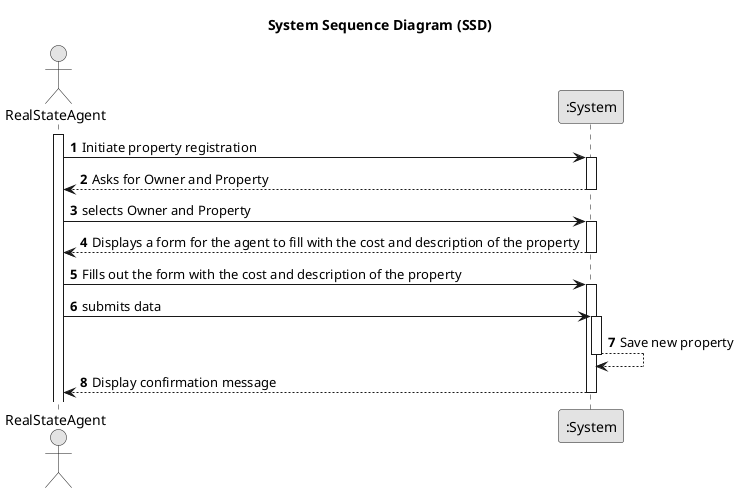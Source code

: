 @startuml
skinparam monochrome true
skinparam packageStyle rectangle
skinparam shadowing false

title System Sequence Diagram (SSD)

autonumber
actor "RealStateAgent" as User
participant ":System" as System

activate User

    User -> System : Initiate property registration
    activate System

    System --> User : Asks for Owner and Property
    deactivate System

    User -> System : selects Owner and Property
    activate System

    System --> User : Displays a form for the agent to fill with the cost and description of the property
    deactivate System

    User -> System : Fills out the form with the cost and description of the property
    activate System

    User -> System : submits data
    activate System

    System --> System: Save new property
    deactivate System

    System --> User: Display confirmation message
    deactivate System
@enduml